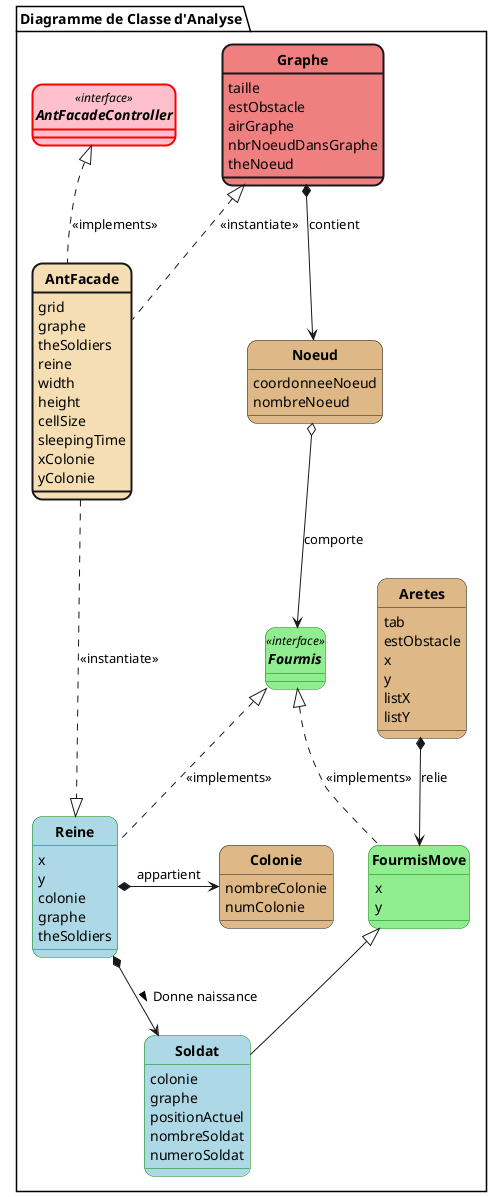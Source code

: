 @startuml
'https://plantuml.com/class-diagram

skinparam style strictuml
skinparam classAttributeIconSize 0
skinparam classFontStyle Bold
skinparam roundcorner 20
hide enum methods

package "Diagramme de Classe d'Analyse" <<Folder>> {
    interface AntFacadeController <<interface>> #pink ##[bold]red {}

    class Graphe #lightcoral;line.bold {
      taille
      estObstacle
      airGraphe
      nbrNoeudDansGraphe
      theNoeud
    }

    class Colonie #burlywood {
        nombreColonie
        numColonie
    }

    class Noeud #burlywood {
    coordonneeNoeud
    nombreNoeud
    }

    class AntFacade #back:Wheat;line.bold {
      grid
      graphe
      theSoldiers
      reine
      width
      height
      cellSize
      sleepingTime
      xColonie
      yColonie
    }

    class Aretes #burlywood {
      tab
      estObstacle
      x
      y
      listX
      listY
    }

    interface Fourmis <<interface>> #lightgreen;line:green {}

    class Reine #lightblue;line:green {
      x
      y
      colonie
      graphe
      theSoldiers
    }

    class FourmisMove #lightgreen;line:green {
        x
        y
    }

    class Soldat #lightblue;line:green {
      colonie
      graphe
      positionActuel
      nombreSoldat
      numeroSoldat
    }
}

AntFacadeController <|.. AntFacade : <<implements>>
AntFacade .up.|> Graphe : <<instantiate>>
AntFacade ..|> Reine : <<instantiate>>

Graphe *--> Noeud : contient

FourmisMove  <--up*  Aretes : relie
Reine *-right>  Colonie : appartient
Noeud o--> Fourmis : comporte
Fourmis <|.. Reine : <<implements>>
Fourmis <|.. FourmisMove : <<implements>>
FourmisMove <|-- Soldat
Reine  *->  Soldat : Donne naissance >

@enduml